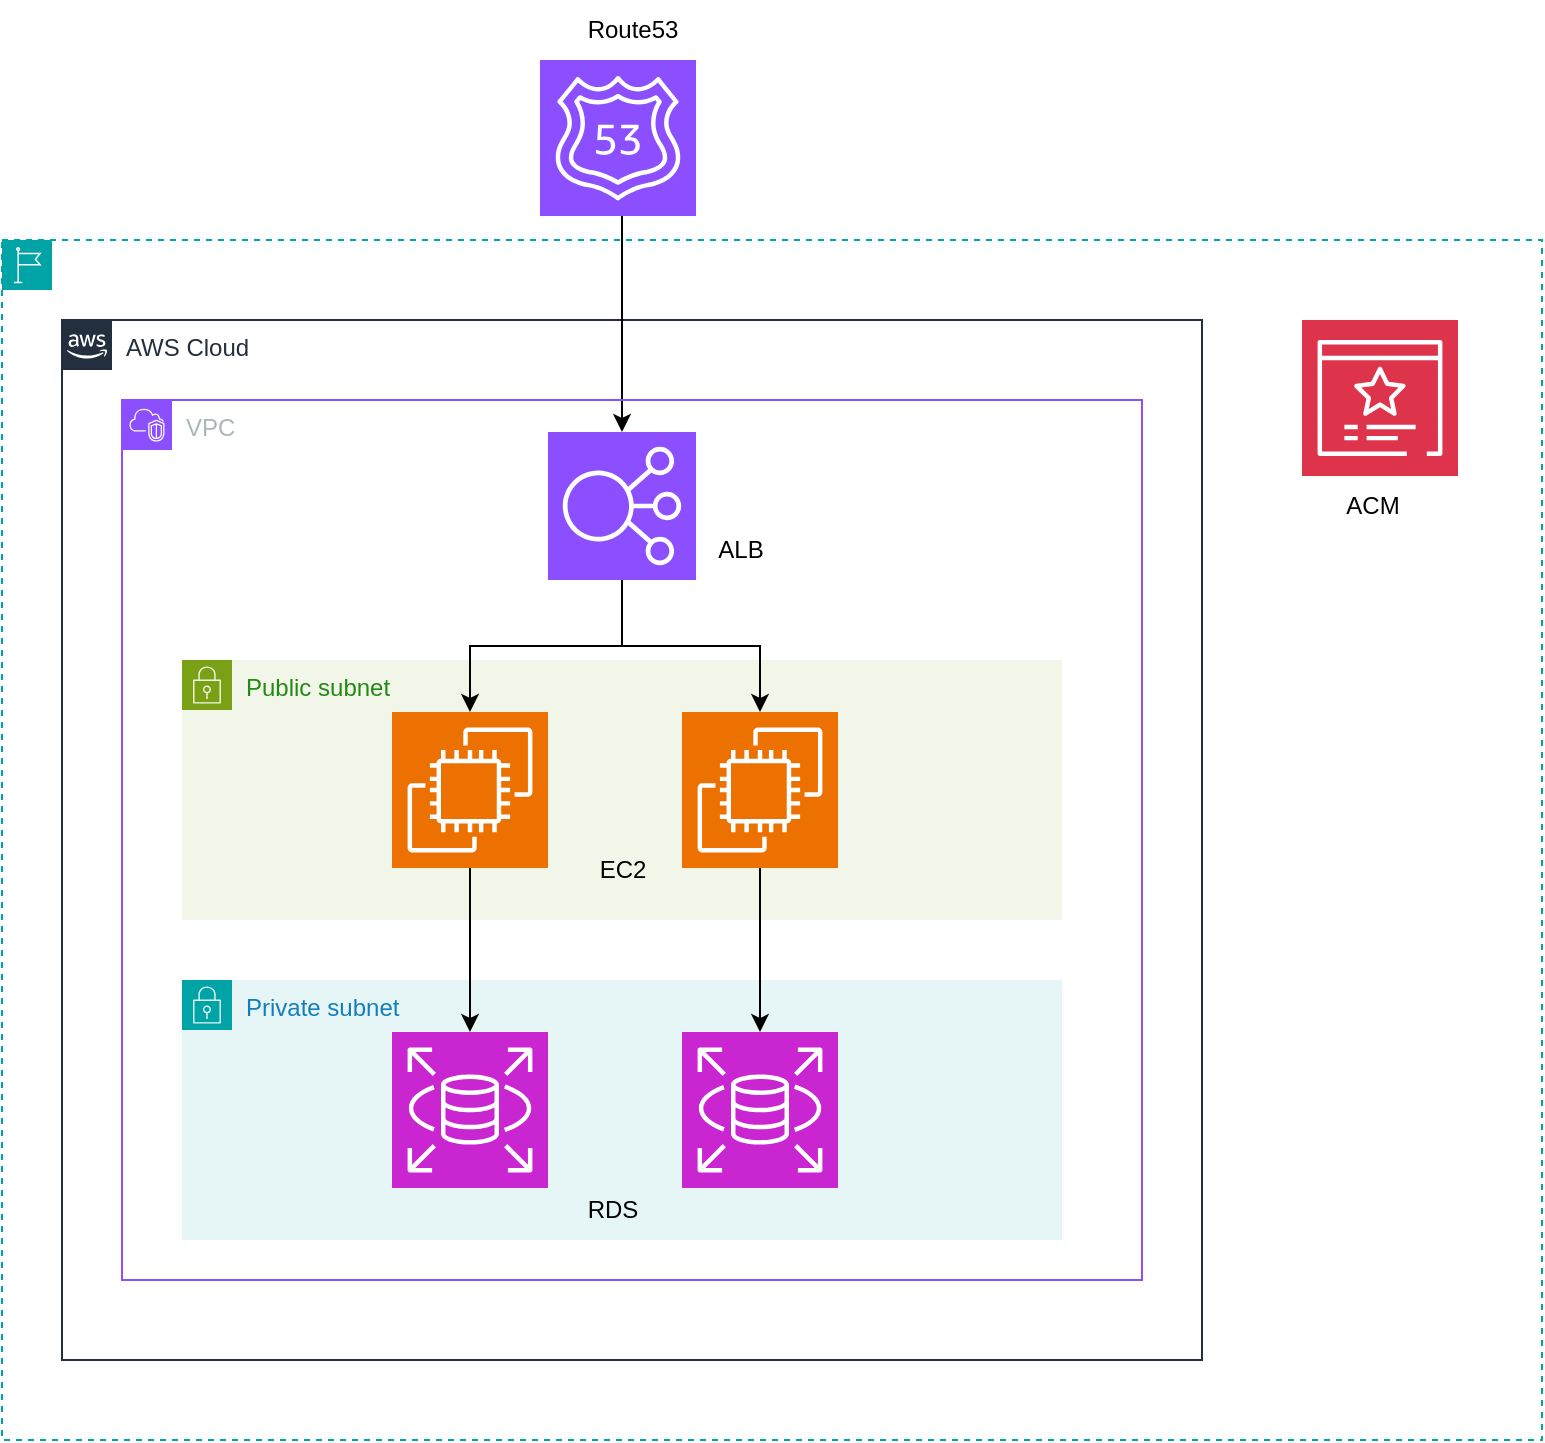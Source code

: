 <mxfile version="24.7.5">
  <diagram name="ページ1" id="EeqKj4bqUvOcgzSdKhU8">
    <mxGraphModel dx="1114" dy="1992" grid="1" gridSize="10" guides="1" tooltips="1" connect="1" arrows="1" fold="1" page="1" pageScale="1" pageWidth="827" pageHeight="1169" math="0" shadow="0">
      <root>
        <mxCell id="0" />
        <mxCell id="1" parent="0" />
        <mxCell id="98FzLAquHYH5qquRXv66-4" value="AWS Cloud" style="points=[[0,0],[0.25,0],[0.5,0],[0.75,0],[1,0],[1,0.25],[1,0.5],[1,0.75],[1,1],[0.75,1],[0.5,1],[0.25,1],[0,1],[0,0.75],[0,0.5],[0,0.25]];outlineConnect=0;gradientColor=none;html=1;whiteSpace=wrap;fontSize=12;fontStyle=0;container=1;pointerEvents=0;collapsible=0;recursiveResize=0;shape=mxgraph.aws4.group;grIcon=mxgraph.aws4.group_aws_cloud_alt;strokeColor=#232F3E;fillColor=none;verticalAlign=top;align=left;spacingLeft=30;fontColor=#232F3E;dashed=0;" parent="1" vertex="1">
          <mxGeometry x="50" y="-720" width="570" height="520" as="geometry" />
        </mxCell>
        <mxCell id="CTjjmGJtTgaIwf159j7M-3" value="" style="edgeStyle=elbowEdgeStyle;rounded=0;orthogonalLoop=1;jettySize=auto;html=1;entryX=0.5;entryY=0;entryDx=0;entryDy=0;entryPerimeter=0;" parent="1" source="98FzLAquHYH5qquRXv66-9" target="98FzLAquHYH5qquRXv66-10" edge="1">
          <mxGeometry relative="1" as="geometry">
            <mxPoint x="335" y="-723" as="targetPoint" />
          </mxGeometry>
        </mxCell>
        <mxCell id="98FzLAquHYH5qquRXv66-9" value="" style="sketch=0;points=[[0,0,0],[0.25,0,0],[0.5,0,0],[0.75,0,0],[1,0,0],[0,1,0],[0.25,1,0],[0.5,1,0],[0.75,1,0],[1,1,0],[0,0.25,0],[0,0.5,0],[0,0.75,0],[1,0.25,0],[1,0.5,0],[1,0.75,0]];outlineConnect=0;fontColor=#232F3E;fillColor=#8C4FFF;strokeColor=#ffffff;dashed=0;verticalLabelPosition=bottom;verticalAlign=top;align=center;html=1;fontSize=12;fontStyle=0;aspect=fixed;shape=mxgraph.aws4.resourceIcon;resIcon=mxgraph.aws4.route_53;" parent="1" vertex="1">
          <mxGeometry x="289" y="-850" width="78" height="78" as="geometry" />
        </mxCell>
        <mxCell id="CTjjmGJtTgaIwf159j7M-11" value="" style="points=[[0,0],[0.25,0],[0.5,0],[0.75,0],[1,0],[1,0.25],[1,0.5],[1,0.75],[1,1],[0.75,1],[0.5,1],[0.25,1],[0,1],[0,0.75],[0,0.5],[0,0.25]];outlineConnect=0;gradientColor=none;html=1;whiteSpace=wrap;fontSize=12;fontStyle=0;container=1;pointerEvents=0;collapsible=0;recursiveResize=0;shape=mxgraph.aws4.group;grIcon=mxgraph.aws4.group_region;strokeColor=#00A4A6;fillColor=none;verticalAlign=top;align=left;spacingLeft=30;fontColor=#147EBA;dashed=1;" parent="1" vertex="1">
          <mxGeometry x="20" y="-760" width="770" height="600" as="geometry" />
        </mxCell>
        <mxCell id="CTjjmGJtTgaIwf159j7M-12" value="" style="sketch=0;points=[[0,0,0],[0.25,0,0],[0.5,0,0],[0.75,0,0],[1,0,0],[0,1,0],[0.25,1,0],[0.5,1,0],[0.75,1,0],[1,1,0],[0,0.25,0],[0,0.5,0],[0,0.75,0],[1,0.25,0],[1,0.5,0],[1,0.75,0]];outlineConnect=0;fontColor=#232F3E;fillColor=#DD344C;strokeColor=#ffffff;dashed=0;verticalLabelPosition=bottom;verticalAlign=top;align=center;html=1;fontSize=12;fontStyle=0;aspect=fixed;shape=mxgraph.aws4.resourceIcon;resIcon=mxgraph.aws4.certificate_manager_3;" parent="CTjjmGJtTgaIwf159j7M-11" vertex="1">
          <mxGeometry x="650" y="40" width="78" height="78" as="geometry" />
        </mxCell>
        <mxCell id="98FzLAquHYH5qquRXv66-5" value="VPC" style="points=[[0,0],[0.25,0],[0.5,0],[0.75,0],[1,0],[1,0.25],[1,0.5],[1,0.75],[1,1],[0.75,1],[0.5,1],[0.25,1],[0,1],[0,0.75],[0,0.5],[0,0.25]];outlineConnect=0;gradientColor=none;html=1;whiteSpace=wrap;fontSize=12;fontStyle=0;container=1;pointerEvents=0;collapsible=0;recursiveResize=0;shape=mxgraph.aws4.group;grIcon=mxgraph.aws4.group_vpc2;strokeColor=#8C4FFF;fillColor=none;verticalAlign=top;align=left;spacingLeft=30;fontColor=#AAB7B8;dashed=0;" parent="CTjjmGJtTgaIwf159j7M-11" vertex="1">
          <mxGeometry x="60" y="80" width="510" height="440" as="geometry" />
        </mxCell>
        <mxCell id="98FzLAquHYH5qquRXv66-10" value="" style="sketch=0;points=[[0,0,0],[0.25,0,0],[0.5,0,0],[0.75,0,0],[1,0,0],[0,1,0],[0.25,1,0],[0.5,1,0],[0.75,1,0],[1,1,0],[0,0.25,0],[0,0.5,0],[0,0.75,0],[1,0.25,0],[1,0.5,0],[1,0.75,0]];outlineConnect=0;fontColor=#232F3E;fillColor=#8C4FFF;strokeColor=#ffffff;verticalLabelPosition=bottom;verticalAlign=top;align=center;html=1;fontSize=12;fontStyle=0;aspect=fixed;shape=mxgraph.aws4.resourceIcon;resIcon=mxgraph.aws4.elastic_load_balancing;" parent="98FzLAquHYH5qquRXv66-5" vertex="1">
          <mxGeometry x="213" y="16" width="74" height="74" as="geometry" />
        </mxCell>
        <mxCell id="98FzLAquHYH5qquRXv66-12" style="edgeStyle=orthogonalEdgeStyle;rounded=0;orthogonalLoop=1;jettySize=auto;html=1;exitX=0.5;exitY=1;exitDx=0;exitDy=0;exitPerimeter=0;" parent="98FzLAquHYH5qquRXv66-5" source="98FzLAquHYH5qquRXv66-10" target="98FzLAquHYH5qquRXv66-10" edge="1">
          <mxGeometry relative="1" as="geometry" />
        </mxCell>
        <mxCell id="98FzLAquHYH5qquRXv66-14" value="Public subnet" style="points=[[0,0],[0.25,0],[0.5,0],[0.75,0],[1,0],[1,0.25],[1,0.5],[1,0.75],[1,1],[0.75,1],[0.5,1],[0.25,1],[0,1],[0,0.75],[0,0.5],[0,0.25]];outlineConnect=0;gradientColor=none;html=1;whiteSpace=wrap;fontSize=12;fontStyle=0;container=1;pointerEvents=0;collapsible=0;recursiveResize=0;shape=mxgraph.aws4.group;grIcon=mxgraph.aws4.group_security_group;grStroke=0;strokeColor=#7AA116;fillColor=#F2F6E8;verticalAlign=top;align=left;spacingLeft=30;fontColor=#248814;dashed=0;" parent="98FzLAquHYH5qquRXv66-5" vertex="1">
          <mxGeometry x="30" y="130" width="440" height="130" as="geometry" />
        </mxCell>
        <mxCell id="98FzLAquHYH5qquRXv66-7" value="" style="sketch=0;points=[[0,0,0],[0.25,0,0],[0.5,0,0],[0.75,0,0],[1,0,0],[0,1,0],[0.25,1,0],[0.5,1,0],[0.75,1,0],[1,1,0],[0,0.25,0],[0,0.5,0],[0,0.75,0],[1,0.25,0],[1,0.5,0],[1,0.75,0]];outlineConnect=0;fontColor=#232F3E;fillColor=#ED7100;strokeColor=#ffffff;dashed=0;verticalLabelPosition=bottom;verticalAlign=top;align=center;html=1;fontSize=12;fontStyle=0;aspect=fixed;shape=mxgraph.aws4.resourceIcon;resIcon=mxgraph.aws4.ec2;" parent="98FzLAquHYH5qquRXv66-14" vertex="1">
          <mxGeometry x="105" y="26" width="78" height="78" as="geometry" />
        </mxCell>
        <mxCell id="6XCC8rPkeqhAWTlEmnlZ-5" value="EC2" style="text;html=1;align=center;verticalAlign=middle;resizable=0;points=[];autosize=1;strokeColor=none;fillColor=none;" vertex="1" parent="98FzLAquHYH5qquRXv66-14">
          <mxGeometry x="195" y="90" width="50" height="30" as="geometry" />
        </mxCell>
        <mxCell id="6XCC8rPkeqhAWTlEmnlZ-6" value="" style="sketch=0;points=[[0,0,0],[0.25,0,0],[0.5,0,0],[0.75,0,0],[1,0,0],[0,1,0],[0.25,1,0],[0.5,1,0],[0.75,1,0],[1,1,0],[0,0.25,0],[0,0.5,0],[0,0.75,0],[1,0.25,0],[1,0.5,0],[1,0.75,0]];outlineConnect=0;fontColor=#232F3E;fillColor=#ED7100;strokeColor=#ffffff;dashed=0;verticalLabelPosition=bottom;verticalAlign=top;align=center;html=1;fontSize=12;fontStyle=0;aspect=fixed;shape=mxgraph.aws4.resourceIcon;resIcon=mxgraph.aws4.ec2;" vertex="1" parent="98FzLAquHYH5qquRXv66-14">
          <mxGeometry x="250" y="26" width="78" height="78" as="geometry" />
        </mxCell>
        <mxCell id="98FzLAquHYH5qquRXv66-15" value="Private subnet" style="points=[[0,0],[0.25,0],[0.5,0],[0.75,0],[1,0],[1,0.25],[1,0.5],[1,0.75],[1,1],[0.75,1],[0.5,1],[0.25,1],[0,1],[0,0.75],[0,0.5],[0,0.25]];outlineConnect=0;gradientColor=none;html=1;whiteSpace=wrap;fontSize=12;fontStyle=0;container=1;pointerEvents=0;collapsible=0;recursiveResize=0;shape=mxgraph.aws4.group;grIcon=mxgraph.aws4.group_security_group;grStroke=0;strokeColor=#00A4A6;fillColor=#E6F6F7;verticalAlign=top;align=left;spacingLeft=30;fontColor=#147EBA;dashed=0;" parent="98FzLAquHYH5qquRXv66-5" vertex="1">
          <mxGeometry x="30" y="290" width="440" height="130" as="geometry" />
        </mxCell>
        <mxCell id="98FzLAquHYH5qquRXv66-16" value="" style="sketch=0;points=[[0,0,0],[0.25,0,0],[0.5,0,0],[0.75,0,0],[1,0,0],[0,1,0],[0.25,1,0],[0.5,1,0],[0.75,1,0],[1,1,0],[0,0.25,0],[0,0.5,0],[0,0.75,0],[1,0.25,0],[1,0.5,0],[1,0.75,0]];outlineConnect=0;fontColor=#232F3E;fillColor=#C925D1;strokeColor=#ffffff;dashed=0;verticalLabelPosition=bottom;verticalAlign=top;align=center;html=1;fontSize=12;fontStyle=0;aspect=fixed;shape=mxgraph.aws4.resourceIcon;resIcon=mxgraph.aws4.rds;" parent="98FzLAquHYH5qquRXv66-15" vertex="1">
          <mxGeometry x="105" y="26" width="78" height="78" as="geometry" />
        </mxCell>
        <mxCell id="6XCC8rPkeqhAWTlEmnlZ-7" value="" style="sketch=0;points=[[0,0,0],[0.25,0,0],[0.5,0,0],[0.75,0,0],[1,0,0],[0,1,0],[0.25,1,0],[0.5,1,0],[0.75,1,0],[1,1,0],[0,0.25,0],[0,0.5,0],[0,0.75,0],[1,0.25,0],[1,0.5,0],[1,0.75,0]];outlineConnect=0;fontColor=#232F3E;fillColor=#C925D1;strokeColor=#ffffff;dashed=0;verticalLabelPosition=bottom;verticalAlign=top;align=center;html=1;fontSize=12;fontStyle=0;aspect=fixed;shape=mxgraph.aws4.resourceIcon;resIcon=mxgraph.aws4.rds;" vertex="1" parent="98FzLAquHYH5qquRXv66-15">
          <mxGeometry x="250" y="26" width="78" height="78" as="geometry" />
        </mxCell>
        <mxCell id="6XCC8rPkeqhAWTlEmnlZ-8" value="RDS" style="text;html=1;align=center;verticalAlign=middle;resizable=0;points=[];autosize=1;strokeColor=none;fillColor=none;" vertex="1" parent="98FzLAquHYH5qquRXv66-15">
          <mxGeometry x="190" y="100" width="50" height="30" as="geometry" />
        </mxCell>
        <mxCell id="6XCC8rPkeqhAWTlEmnlZ-9" value="ALB" style="text;html=1;align=center;verticalAlign=middle;resizable=0;points=[];autosize=1;strokeColor=none;fillColor=none;" vertex="1" parent="98FzLAquHYH5qquRXv66-5">
          <mxGeometry x="284" y="60" width="50" height="30" as="geometry" />
        </mxCell>
        <mxCell id="6XCC8rPkeqhAWTlEmnlZ-12" style="edgeStyle=orthogonalEdgeStyle;rounded=0;orthogonalLoop=1;jettySize=auto;html=1;exitX=0.5;exitY=1;exitDx=0;exitDy=0;exitPerimeter=0;" edge="1" parent="98FzLAquHYH5qquRXv66-5" source="98FzLAquHYH5qquRXv66-10" target="98FzLAquHYH5qquRXv66-7">
          <mxGeometry relative="1" as="geometry" />
        </mxCell>
        <mxCell id="6XCC8rPkeqhAWTlEmnlZ-13" style="edgeStyle=orthogonalEdgeStyle;rounded=0;orthogonalLoop=1;jettySize=auto;html=1;exitX=0.5;exitY=1;exitDx=0;exitDy=0;exitPerimeter=0;entryX=0.5;entryY=0;entryDx=0;entryDy=0;entryPerimeter=0;" edge="1" parent="98FzLAquHYH5qquRXv66-5" source="98FzLAquHYH5qquRXv66-10" target="6XCC8rPkeqhAWTlEmnlZ-6">
          <mxGeometry relative="1" as="geometry" />
        </mxCell>
        <mxCell id="6XCC8rPkeqhAWTlEmnlZ-15" style="edgeStyle=orthogonalEdgeStyle;rounded=0;orthogonalLoop=1;jettySize=auto;html=1;exitX=0.5;exitY=1;exitDx=0;exitDy=0;exitPerimeter=0;entryX=0.5;entryY=0;entryDx=0;entryDy=0;entryPerimeter=0;" edge="1" parent="98FzLAquHYH5qquRXv66-5" source="98FzLAquHYH5qquRXv66-7" target="98FzLAquHYH5qquRXv66-16">
          <mxGeometry relative="1" as="geometry" />
        </mxCell>
        <mxCell id="6XCC8rPkeqhAWTlEmnlZ-16" style="edgeStyle=orthogonalEdgeStyle;rounded=0;orthogonalLoop=1;jettySize=auto;html=1;exitX=0.5;exitY=1;exitDx=0;exitDy=0;exitPerimeter=0;" edge="1" parent="98FzLAquHYH5qquRXv66-5" source="6XCC8rPkeqhAWTlEmnlZ-6" target="6XCC8rPkeqhAWTlEmnlZ-7">
          <mxGeometry relative="1" as="geometry" />
        </mxCell>
        <mxCell id="6XCC8rPkeqhAWTlEmnlZ-11" value="ACM" style="text;html=1;align=center;verticalAlign=middle;resizable=0;points=[];autosize=1;strokeColor=none;fillColor=none;" vertex="1" parent="CTjjmGJtTgaIwf159j7M-11">
          <mxGeometry x="660" y="118" width="50" height="30" as="geometry" />
        </mxCell>
        <mxCell id="6XCC8rPkeqhAWTlEmnlZ-10" value="Route53" style="text;html=1;align=center;verticalAlign=middle;resizable=0;points=[];autosize=1;strokeColor=none;fillColor=none;" vertex="1" parent="1">
          <mxGeometry x="300" y="-880" width="70" height="30" as="geometry" />
        </mxCell>
      </root>
    </mxGraphModel>
  </diagram>
</mxfile>
